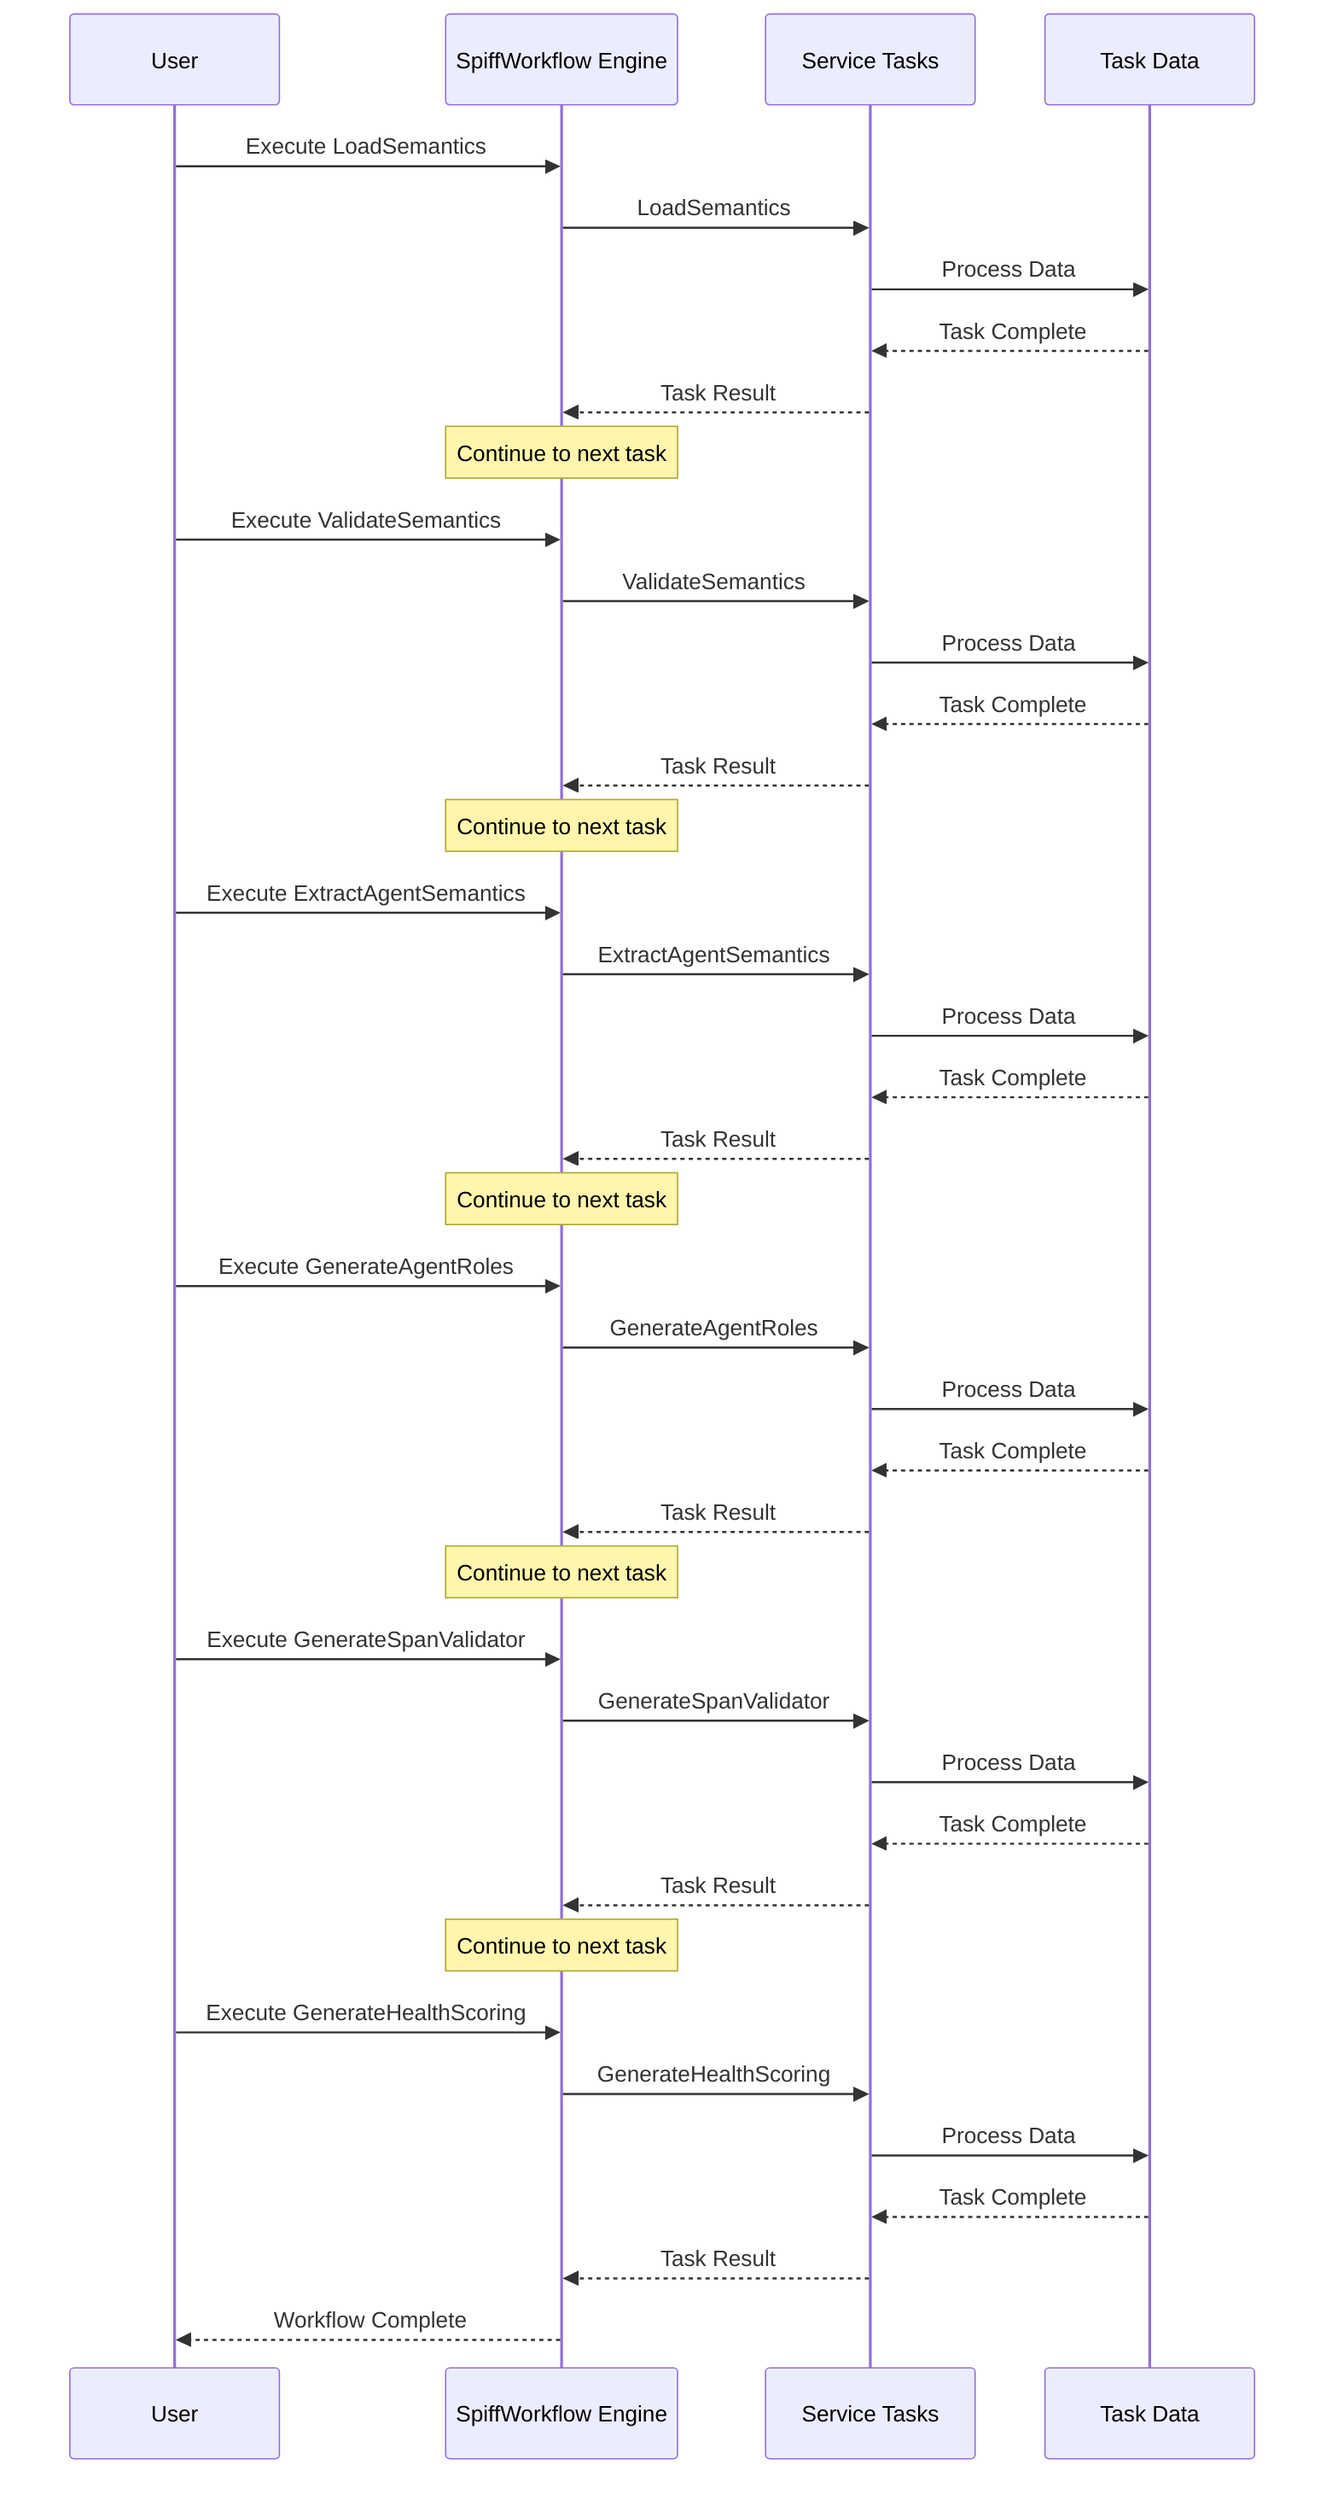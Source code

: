 sequenceDiagram
    participant U as User
    participant S as SpiffWorkflow Engine
    participant T as Service Tasks
    participant D as Task Data
    
    U->>S: Execute LoadSemantics
    S->>T: LoadSemantics
    T->>D: Process Data
    D-->>T: Task Complete
    T-->>S: Task Result
    Note over S: Continue to next task
    U->>S: Execute ValidateSemantics
    S->>T: ValidateSemantics
    T->>D: Process Data
    D-->>T: Task Complete
    T-->>S: Task Result
    Note over S: Continue to next task
    U->>S: Execute ExtractAgentSemantics
    S->>T: ExtractAgentSemantics
    T->>D: Process Data
    D-->>T: Task Complete
    T-->>S: Task Result
    Note over S: Continue to next task
    U->>S: Execute GenerateAgentRoles
    S->>T: GenerateAgentRoles
    T->>D: Process Data
    D-->>T: Task Complete
    T-->>S: Task Result
    Note over S: Continue to next task
    U->>S: Execute GenerateSpanValidator
    S->>T: GenerateSpanValidator
    T->>D: Process Data
    D-->>T: Task Complete
    T-->>S: Task Result
    Note over S: Continue to next task
    U->>S: Execute GenerateHealthScoring
    S->>T: GenerateHealthScoring
    T->>D: Process Data
    D-->>T: Task Complete
    T-->>S: Task Result
    S-->>U: Workflow Complete